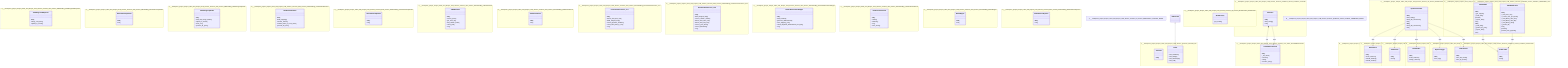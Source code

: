 classDiagram
namespace D___workspace_project_Project_Libra_2nd_Project_LLM_Service_generate_mermaid_uml {
  class ClassInfo {
    +__init__()
  }
  class Visitor {
    +visit_ClassDef()
    +visit_Assign()
    +visit_AnnAssign()
    +visit_Call()
  }
}
namespace D___workspace_project_Project_Libra_2nd_Project_LLM_Service_services_core_utiles_OracleDBConnection {
  class OracleDBConnection {
    +__init__()
    +_init_client()
    +connect()
    +close()
    +execute_query()
  }
}
namespace D___workspace_project_Project_Libra_2nd_Project_LLM_Service_services_data_service_DBHandling_DataMergerAndExporter {
  class DataMergerAndExporter {
    +__init__()
    +merge_and_save()
    +upload_to_oracle()
  }
}
namespace D___workspace_project_Project_Libra_2nd_Project_LLM_Service_services_data_service_DBHandling_FilteredScoreUploader {
  class FilteredScoreUploader {
    +__init__()
    +run()
  }
}
namespace D___workspace_project_Project_Libra_2nd_Project_LLM_Service_services_data_service_DBHandling_TableMergerUploader {
  class TableMergerUploader {
    +__init__()
    +load_and_merge_tables()
    +upload_to_oracle()
    +save_csv()
    +process_all_years()
  }
}
namespace D___workspace_project_Project_Libra_2nd_Project_LLM_Service_services_data_service_DataHandling_CSVHeaderRenamer {
  class CSVHeaderRenamer {
    +__init__()
    +load_mapping()
    +rename_tokens()
    +column_index_to_excel_letter()
    +process_all_csvs()
  }
}
namespace D___workspace_project_Project_Libra_2nd_Project_LLM_Service_services_data_service_DataHandling_CSVToOracleUploader {
  class CSVToOracleUploader {
    +__init__()
    +run()
  }
}
namespace D___workspace_project_Project_Libra_2nd_Project_LLM_Service_services_data_service_DataHandling_CWURCrawler {
  class CWURCrawler {
    +__init__()
    +extract_years()
    +get_cwur_url()
    +find_column_index()
    +crawl_year()
    +run()
  }
}
namespace D___workspace_project_Project_Libra_2nd_Project_LLM_Service_services_data_service_DataHandling_EnNameCollector {
  class EnNameCollector {
    +__init__()
    +run()
  }
}
namespace D___workspace_project_Project_Libra_2nd_Project_LLM_Service_services_data_service_DataHandling_ExcelToCSVConverter_ver1 {
  class ExcelToCSVConverter_ver1 {
    +__init__()
    +detect_data_start_row()
    +build_merged_map()
    +extract_dynamic_headers()
    +count_valid_cells_in_row()
    +run()
  }
}
namespace D___workspace_project_Project_Libra_2nd_Project_LLM_Service_services_data_service_DataHandling_ExcelToCSVConverter_ver2 {
  class ExcelToCSVConverter_ver2 {
    +__init__()
    +build_merged_map()
    +extract_column_names()
    +detect_data_start_row()
    +detect_data_end_row()
    +extract_year_slices()
    +extract_dataframe()
    +run()
  }
}
namespace D___workspace_project_Project_Libra_2nd_Project_LLM_Service_services_data_service_DataHandling_HeaderAbbreviationMapper {
  class HeaderAbbreviationMapper {
    +__init__()
    +load_headers()
    +generate_abbreviations()
    +save_mapping_csv()
    +check_duplicate_abbreviations_from_file()
    +run()
  }
}
namespace D___workspace_project_Project_Libra_2nd_Project_LLM_Service_services_data_service_DataHandling_HeaderTermCollector {
  class HeaderTermCollector {
    +__init__()
    +collect()
    +tokenize()
    +run()
    +save_terms()
  }
}
namespace D___workspace_project_Project_Libra_2nd_Project_LLM_Service_services_data_service_DataHandling_NameMapper {
  class NameMapper {
    +__init__()
    +run()
  }
}
namespace D___workspace_project_Project_Libra_2nd_Project_LLM_Service_services_data_service_DataHandling_RankedScoreExporter {
  class RankedScoreExporter {
    +__init__()
    +run()
  }
}
namespace D___workspace_project_Project_Libra_2nd_Project_LLM_Service_services_ml_service_ModelCreator_Cleaner {
  class DataCleaner {
    +__init__()
    +clean_numeric()
    +handle_missing()
    +handle_outliers()
  }
}
namespace D___workspace_project_Project_Libra_2nd_Project_LLM_Service_services_ml_service_ModelCreator_Controller_Num01 {
  class PipelineController {
    +__init__()
    +load_config()
    +setup_db_connection()
    +run()
  }
}
namespace D___workspace_project_Project_Libra_2nd_Project_LLM_Service_services_ml_service_ModelCreator_Controller_Num02 {
  class PipelineController {
    +__init__()
    +setup_db_connection()
    +run()
  }
}
namespace D___workspace_project_Project_Libra_2nd_Project_LLM_Service_services_ml_service_ModelCreator_Fetcher {
  class DataFetcher {
    +__init__()
    +fetch()
  }
}
namespace D___workspace_project_Project_Libra_2nd_Project_LLM_Service_services_ml_service_ModelCreator_Handler {
  class DataHandler {
    +__init__()
    +scale_features()
    +assign_clusters()
  }
}
namespace D___workspace_project_Project_Libra_2nd_Project_LLM_Service_services_ml_service_ModelCreator_Logger {
  class PipelineLogger {
    +__init__()
    +save_log()
  }
}
namespace D___workspace_project_Project_Libra_2nd_Project_LLM_Service_services_ml_service_ModelCreator_ModelLoader {
  class ModelFactory {
    +get_model()
  }
}
namespace D___workspace_project_Project_Libra_2nd_Project_LLM_Service_services_ml_service_ModelCreator_Trainer {
  class ModelTrainer {
    +__init__()
    +train_full_model()
    +train_by_cluster()
  }
}
namespace D___workspace_project_Project_Libra_2nd_Project_LLM_Service_services_prediction_service_Predictor_Controller {
  class Controller {
    +__init__()
    +load_config()
    +run()
  }
}
namespace D___workspace_project_Project_Libra_2nd_Project_LLM_Service_services_prediction_service_Predictor_PickleLoader {
  class PickleLoader {
    +__init__()
    +load()
  }
}
namespace D___workspace_project_Project_Libra_2nd_Project_LLM_Service_services_prediction_service_Predictor_TableBuilder_Num01 {
  class TableBuilder {
    +__init__()
    +_get_targets()
    +_load_data()
    +predict()
    +_export_final()
    +run()
  }
}
namespace D___workspace_project_Project_Libra_2nd_Project_LLM_Service_services_prediction_service_Predictor_TableBuilder_Num02 {
  class TableBuilder {
    +__init__()
    +_load_data()
    +_predict_for_year()
    +_export_final()
    +run()
  }
}
namespace D___workspace_project_Project_Libra_2nd_Project_LLM_Service_services_prediction_service_Predictor_TableBuilder_User {
  class TableBuilderUser {
    +__init__()
    +_load_user_csv()
    +_extract_user_year_data()
    +_load_library_data_csv()
    +_load_library_data_db()
    +_load_library_data()
    +_predict_df()
    +run()
    +predict()
    +predict_from_payload()
  }
}
NodeVisitor <|-- Visitor
Controller *-- OracleDBConnection : has
Controller --> OracleDBConnection : uses
PipelineController --> DataCleaner : uses
PipelineController --> DataFetcher : uses
PipelineController --> DataHandler : uses
PipelineController --> ModelTrainer : uses
PipelineController --> PipelineLogger : uses
TableBuilder --> PickleLoader : uses
TableBuilderUser --> PickleLoader : uses